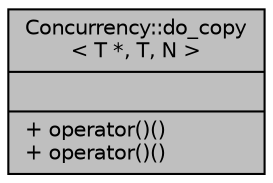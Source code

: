digraph "Concurrency::do_copy&lt; T *, T, N &gt;"
{
  edge [fontname="Helvetica",fontsize="10",labelfontname="Helvetica",labelfontsize="10"];
  node [fontname="Helvetica",fontsize="10",shape=record];
  Node1 [label="{Concurrency::do_copy\l\< T *, T, N \>\n||+ operator()()\l+ operator()()\l}",height=0.2,width=0.4,color="black", fillcolor="grey75", style="filled", fontcolor="black"];
}
